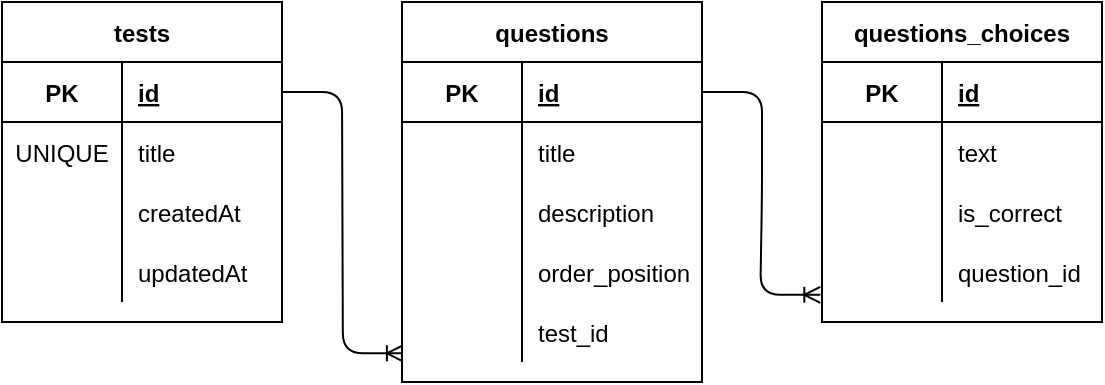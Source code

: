 <mxfile version="14.6.13" type="device"><diagram id="hoR3QEEpu66JI3-vRCbM" name="Page-1"><mxGraphModel dx="716" dy="400" grid="1" gridSize="10" guides="1" tooltips="1" connect="1" arrows="1" fold="1" page="1" pageScale="1" pageWidth="827" pageHeight="1169" math="0" shadow="0"><root><mxCell id="0"/><mxCell id="1" parent="0"/><mxCell id="QUWMrwZILmes9Uy89Rp7-1" value="tests" style="shape=table;startSize=30;container=1;collapsible=1;childLayout=tableLayout;fixedRows=1;rowLines=0;fontStyle=1;align=center;resizeLast=1;" vertex="1" parent="1"><mxGeometry x="40" y="40" width="140" height="160" as="geometry"/></mxCell><mxCell id="QUWMrwZILmes9Uy89Rp7-5" value="" style="shape=partialRectangle;collapsible=0;dropTarget=0;pointerEvents=0;fillColor=none;top=0;left=0;bottom=1;right=0;points=[[0,0.5],[1,0.5]];portConstraint=eastwest;" vertex="1" parent="QUWMrwZILmes9Uy89Rp7-1"><mxGeometry y="30" width="140" height="30" as="geometry"/></mxCell><mxCell id="QUWMrwZILmes9Uy89Rp7-6" value="PK" style="shape=partialRectangle;connectable=0;fillColor=none;top=0;left=0;bottom=0;right=0;fontStyle=1;overflow=hidden;" vertex="1" parent="QUWMrwZILmes9Uy89Rp7-5"><mxGeometry width="60" height="30" as="geometry"/></mxCell><mxCell id="QUWMrwZILmes9Uy89Rp7-7" value="id" style="shape=partialRectangle;connectable=0;fillColor=none;top=0;left=0;bottom=0;right=0;align=left;spacingLeft=6;fontStyle=5;overflow=hidden;" vertex="1" parent="QUWMrwZILmes9Uy89Rp7-5"><mxGeometry x="60" width="80" height="30" as="geometry"/></mxCell><mxCell id="QUWMrwZILmes9Uy89Rp7-8" value="" style="shape=partialRectangle;collapsible=0;dropTarget=0;pointerEvents=0;fillColor=none;top=0;left=0;bottom=0;right=0;points=[[0,0.5],[1,0.5]];portConstraint=eastwest;" vertex="1" parent="QUWMrwZILmes9Uy89Rp7-1"><mxGeometry y="60" width="140" height="30" as="geometry"/></mxCell><mxCell id="QUWMrwZILmes9Uy89Rp7-9" value="UNIQUE" style="shape=partialRectangle;connectable=0;fillColor=none;top=0;left=0;bottom=0;right=0;editable=1;overflow=hidden;" vertex="1" parent="QUWMrwZILmes9Uy89Rp7-8"><mxGeometry width="60" height="30" as="geometry"/></mxCell><mxCell id="QUWMrwZILmes9Uy89Rp7-10" value="title" style="shape=partialRectangle;connectable=0;fillColor=none;top=0;left=0;bottom=0;right=0;align=left;spacingLeft=6;overflow=hidden;" vertex="1" parent="QUWMrwZILmes9Uy89Rp7-8"><mxGeometry x="60" width="80" height="30" as="geometry"/></mxCell><mxCell id="QUWMrwZILmes9Uy89Rp7-31" value="" style="shape=partialRectangle;collapsible=0;dropTarget=0;pointerEvents=0;fillColor=none;top=0;left=0;bottom=0;right=0;points=[[0,0.5],[1,0.5]];portConstraint=eastwest;" vertex="1" parent="QUWMrwZILmes9Uy89Rp7-1"><mxGeometry y="90" width="140" height="30" as="geometry"/></mxCell><mxCell id="QUWMrwZILmes9Uy89Rp7-32" value="" style="shape=partialRectangle;connectable=0;fillColor=none;top=0;left=0;bottom=0;right=0;editable=1;overflow=hidden;" vertex="1" parent="QUWMrwZILmes9Uy89Rp7-31"><mxGeometry width="60" height="30" as="geometry"/></mxCell><mxCell id="QUWMrwZILmes9Uy89Rp7-33" value="createdAt" style="shape=partialRectangle;connectable=0;fillColor=none;top=0;left=0;bottom=0;right=0;align=left;spacingLeft=6;overflow=hidden;" vertex="1" parent="QUWMrwZILmes9Uy89Rp7-31"><mxGeometry x="60" width="80" height="30" as="geometry"/></mxCell><mxCell id="QUWMrwZILmes9Uy89Rp7-34" value="" style="shape=partialRectangle;collapsible=0;dropTarget=0;pointerEvents=0;fillColor=none;top=0;left=0;bottom=0;right=0;points=[[0,0.5],[1,0.5]];portConstraint=eastwest;" vertex="1" parent="QUWMrwZILmes9Uy89Rp7-1"><mxGeometry y="120" width="140" height="30" as="geometry"/></mxCell><mxCell id="QUWMrwZILmes9Uy89Rp7-35" value="" style="shape=partialRectangle;connectable=0;fillColor=none;top=0;left=0;bottom=0;right=0;editable=1;overflow=hidden;" vertex="1" parent="QUWMrwZILmes9Uy89Rp7-34"><mxGeometry width="60" height="30" as="geometry"/></mxCell><mxCell id="QUWMrwZILmes9Uy89Rp7-36" value="updatedAt" style="shape=partialRectangle;connectable=0;fillColor=none;top=0;left=0;bottom=0;right=0;align=left;spacingLeft=6;overflow=hidden;" vertex="1" parent="QUWMrwZILmes9Uy89Rp7-34"><mxGeometry x="60" width="80" height="30" as="geometry"/></mxCell><mxCell id="QUWMrwZILmes9Uy89Rp7-37" value="questions" style="shape=table;startSize=30;container=1;collapsible=1;childLayout=tableLayout;fixedRows=1;rowLines=0;fontStyle=1;align=center;resizeLast=1;" vertex="1" parent="1"><mxGeometry x="240" y="40" width="150" height="190" as="geometry"/></mxCell><mxCell id="QUWMrwZILmes9Uy89Rp7-38" value="" style="shape=partialRectangle;collapsible=0;dropTarget=0;pointerEvents=0;fillColor=none;top=0;left=0;bottom=1;right=0;points=[[0,0.5],[1,0.5]];portConstraint=eastwest;" vertex="1" parent="QUWMrwZILmes9Uy89Rp7-37"><mxGeometry y="30" width="150" height="30" as="geometry"/></mxCell><mxCell id="QUWMrwZILmes9Uy89Rp7-39" value="PK" style="shape=partialRectangle;connectable=0;fillColor=none;top=0;left=0;bottom=0;right=0;fontStyle=1;overflow=hidden;" vertex="1" parent="QUWMrwZILmes9Uy89Rp7-38"><mxGeometry width="60" height="30" as="geometry"/></mxCell><mxCell id="QUWMrwZILmes9Uy89Rp7-40" value="id" style="shape=partialRectangle;connectable=0;fillColor=none;top=0;left=0;bottom=0;right=0;align=left;spacingLeft=6;fontStyle=5;overflow=hidden;" vertex="1" parent="QUWMrwZILmes9Uy89Rp7-38"><mxGeometry x="60" width="90" height="30" as="geometry"/></mxCell><mxCell id="QUWMrwZILmes9Uy89Rp7-50" value="" style="shape=partialRectangle;collapsible=0;dropTarget=0;pointerEvents=0;fillColor=none;top=0;left=0;bottom=0;right=0;points=[[0,0.5],[1,0.5]];portConstraint=eastwest;" vertex="1" parent="QUWMrwZILmes9Uy89Rp7-37"><mxGeometry y="60" width="150" height="30" as="geometry"/></mxCell><mxCell id="QUWMrwZILmes9Uy89Rp7-51" value="" style="shape=partialRectangle;connectable=0;fillColor=none;top=0;left=0;bottom=0;right=0;editable=1;overflow=hidden;" vertex="1" parent="QUWMrwZILmes9Uy89Rp7-50"><mxGeometry width="60" height="30" as="geometry"/></mxCell><mxCell id="QUWMrwZILmes9Uy89Rp7-52" value="title" style="shape=partialRectangle;connectable=0;fillColor=none;top=0;left=0;bottom=0;right=0;align=left;spacingLeft=6;overflow=hidden;" vertex="1" parent="QUWMrwZILmes9Uy89Rp7-50"><mxGeometry x="60" width="90" height="30" as="geometry"/></mxCell><mxCell id="QUWMrwZILmes9Uy89Rp7-53" value="" style="shape=partialRectangle;collapsible=0;dropTarget=0;pointerEvents=0;fillColor=none;top=0;left=0;bottom=0;right=0;points=[[0,0.5],[1,0.5]];portConstraint=eastwest;" vertex="1" parent="QUWMrwZILmes9Uy89Rp7-37"><mxGeometry y="90" width="150" height="30" as="geometry"/></mxCell><mxCell id="QUWMrwZILmes9Uy89Rp7-54" value="" style="shape=partialRectangle;connectable=0;fillColor=none;top=0;left=0;bottom=0;right=0;editable=1;overflow=hidden;" vertex="1" parent="QUWMrwZILmes9Uy89Rp7-53"><mxGeometry width="60" height="30" as="geometry"/></mxCell><mxCell id="QUWMrwZILmes9Uy89Rp7-55" value="description" style="shape=partialRectangle;connectable=0;fillColor=none;top=0;left=0;bottom=0;right=0;align=left;spacingLeft=6;overflow=hidden;" vertex="1" parent="QUWMrwZILmes9Uy89Rp7-53"><mxGeometry x="60" width="90" height="30" as="geometry"/></mxCell><mxCell id="QUWMrwZILmes9Uy89Rp7-56" value="" style="shape=partialRectangle;collapsible=0;dropTarget=0;pointerEvents=0;fillColor=none;top=0;left=0;bottom=0;right=0;points=[[0,0.5],[1,0.5]];portConstraint=eastwest;" vertex="1" parent="QUWMrwZILmes9Uy89Rp7-37"><mxGeometry y="120" width="150" height="30" as="geometry"/></mxCell><mxCell id="QUWMrwZILmes9Uy89Rp7-57" value="" style="shape=partialRectangle;connectable=0;fillColor=none;top=0;left=0;bottom=0;right=0;editable=1;overflow=hidden;" vertex="1" parent="QUWMrwZILmes9Uy89Rp7-56"><mxGeometry width="60" height="30" as="geometry"/></mxCell><mxCell id="QUWMrwZILmes9Uy89Rp7-58" value="order_position" style="shape=partialRectangle;connectable=0;fillColor=none;top=0;left=0;bottom=0;right=0;align=left;spacingLeft=6;overflow=hidden;" vertex="1" parent="QUWMrwZILmes9Uy89Rp7-56"><mxGeometry x="60" width="90" height="30" as="geometry"/></mxCell><mxCell id="QUWMrwZILmes9Uy89Rp7-41" value="" style="shape=partialRectangle;collapsible=0;dropTarget=0;pointerEvents=0;fillColor=none;top=0;left=0;bottom=0;right=0;points=[[0,0.5],[1,0.5]];portConstraint=eastwest;" vertex="1" parent="QUWMrwZILmes9Uy89Rp7-37"><mxGeometry y="150" width="150" height="30" as="geometry"/></mxCell><mxCell id="QUWMrwZILmes9Uy89Rp7-42" value="" style="shape=partialRectangle;connectable=0;fillColor=none;top=0;left=0;bottom=0;right=0;editable=1;overflow=hidden;" vertex="1" parent="QUWMrwZILmes9Uy89Rp7-41"><mxGeometry width="60" height="30" as="geometry"/></mxCell><mxCell id="QUWMrwZILmes9Uy89Rp7-43" value="test_id" style="shape=partialRectangle;connectable=0;fillColor=none;top=0;left=0;bottom=0;right=0;align=left;spacingLeft=6;overflow=hidden;" vertex="1" parent="QUWMrwZILmes9Uy89Rp7-41"><mxGeometry x="60" width="90" height="30" as="geometry"/></mxCell><mxCell id="QUWMrwZILmes9Uy89Rp7-62" value="questions_choices" style="shape=table;startSize=30;container=1;collapsible=1;childLayout=tableLayout;fixedRows=1;rowLines=0;fontStyle=1;align=center;resizeLast=1;" vertex="1" parent="1"><mxGeometry x="450" y="40" width="140" height="160" as="geometry"/></mxCell><mxCell id="QUWMrwZILmes9Uy89Rp7-63" value="" style="shape=partialRectangle;collapsible=0;dropTarget=0;pointerEvents=0;fillColor=none;top=0;left=0;bottom=1;right=0;points=[[0,0.5],[1,0.5]];portConstraint=eastwest;" vertex="1" parent="QUWMrwZILmes9Uy89Rp7-62"><mxGeometry y="30" width="140" height="30" as="geometry"/></mxCell><mxCell id="QUWMrwZILmes9Uy89Rp7-64" value="PK" style="shape=partialRectangle;connectable=0;fillColor=none;top=0;left=0;bottom=0;right=0;fontStyle=1;overflow=hidden;" vertex="1" parent="QUWMrwZILmes9Uy89Rp7-63"><mxGeometry width="60" height="30" as="geometry"/></mxCell><mxCell id="QUWMrwZILmes9Uy89Rp7-65" value="id" style="shape=partialRectangle;connectable=0;fillColor=none;top=0;left=0;bottom=0;right=0;align=left;spacingLeft=6;fontStyle=5;overflow=hidden;" vertex="1" parent="QUWMrwZILmes9Uy89Rp7-63"><mxGeometry x="60" width="80" height="30" as="geometry"/></mxCell><mxCell id="QUWMrwZILmes9Uy89Rp7-66" value="" style="shape=partialRectangle;collapsible=0;dropTarget=0;pointerEvents=0;fillColor=none;top=0;left=0;bottom=0;right=0;points=[[0,0.5],[1,0.5]];portConstraint=eastwest;" vertex="1" parent="QUWMrwZILmes9Uy89Rp7-62"><mxGeometry y="60" width="140" height="30" as="geometry"/></mxCell><mxCell id="QUWMrwZILmes9Uy89Rp7-67" value="" style="shape=partialRectangle;connectable=0;fillColor=none;top=0;left=0;bottom=0;right=0;editable=1;overflow=hidden;" vertex="1" parent="QUWMrwZILmes9Uy89Rp7-66"><mxGeometry width="60" height="30" as="geometry"/></mxCell><mxCell id="QUWMrwZILmes9Uy89Rp7-68" value="text" style="shape=partialRectangle;connectable=0;fillColor=none;top=0;left=0;bottom=0;right=0;align=left;spacingLeft=6;overflow=hidden;" vertex="1" parent="QUWMrwZILmes9Uy89Rp7-66"><mxGeometry x="60" width="80" height="30" as="geometry"/></mxCell><mxCell id="QUWMrwZILmes9Uy89Rp7-81" value="" style="shape=partialRectangle;collapsible=0;dropTarget=0;pointerEvents=0;fillColor=none;top=0;left=0;bottom=0;right=0;points=[[0,0.5],[1,0.5]];portConstraint=eastwest;" vertex="1" parent="QUWMrwZILmes9Uy89Rp7-62"><mxGeometry y="90" width="140" height="30" as="geometry"/></mxCell><mxCell id="QUWMrwZILmes9Uy89Rp7-82" value="" style="shape=partialRectangle;connectable=0;fillColor=none;top=0;left=0;bottom=0;right=0;editable=1;overflow=hidden;" vertex="1" parent="QUWMrwZILmes9Uy89Rp7-81"><mxGeometry width="60" height="30" as="geometry"/></mxCell><mxCell id="QUWMrwZILmes9Uy89Rp7-83" value="is_correct" style="shape=partialRectangle;connectable=0;fillColor=none;top=0;left=0;bottom=0;right=0;align=left;spacingLeft=6;overflow=hidden;" vertex="1" parent="QUWMrwZILmes9Uy89Rp7-81"><mxGeometry x="60" width="80" height="30" as="geometry"/></mxCell><mxCell id="QUWMrwZILmes9Uy89Rp7-75" value="" style="shape=partialRectangle;collapsible=0;dropTarget=0;pointerEvents=0;fillColor=none;top=0;left=0;bottom=0;right=0;points=[[0,0.5],[1,0.5]];portConstraint=eastwest;" vertex="1" parent="QUWMrwZILmes9Uy89Rp7-62"><mxGeometry y="120" width="140" height="30" as="geometry"/></mxCell><mxCell id="QUWMrwZILmes9Uy89Rp7-76" value="" style="shape=partialRectangle;connectable=0;fillColor=none;top=0;left=0;bottom=0;right=0;editable=1;overflow=hidden;" vertex="1" parent="QUWMrwZILmes9Uy89Rp7-75"><mxGeometry width="60" height="30" as="geometry"/></mxCell><mxCell id="QUWMrwZILmes9Uy89Rp7-77" value="question_id" style="shape=partialRectangle;connectable=0;fillColor=none;top=0;left=0;bottom=0;right=0;align=left;spacingLeft=6;overflow=hidden;" vertex="1" parent="QUWMrwZILmes9Uy89Rp7-75"><mxGeometry x="60" width="80" height="30" as="geometry"/></mxCell><mxCell id="QUWMrwZILmes9Uy89Rp7-84" value="" style="edgeStyle=entityRelationEdgeStyle;fontSize=12;html=1;endArrow=ERoneToMany;entryX=0.003;entryY=0.855;entryDx=0;entryDy=0;entryPerimeter=0;" edge="1" parent="1" source="QUWMrwZILmes9Uy89Rp7-5" target="QUWMrwZILmes9Uy89Rp7-41"><mxGeometry width="100" height="100" relative="1" as="geometry"><mxPoint x="130" y="350" as="sourcePoint"/><mxPoint x="230" y="250" as="targetPoint"/></mxGeometry></mxCell><mxCell id="QUWMrwZILmes9Uy89Rp7-85" value="" style="edgeStyle=entityRelationEdgeStyle;fontSize=12;html=1;endArrow=ERoneToMany;entryX=-0.006;entryY=0.88;entryDx=0;entryDy=0;entryPerimeter=0;" edge="1" parent="1" source="QUWMrwZILmes9Uy89Rp7-38" target="QUWMrwZILmes9Uy89Rp7-75"><mxGeometry width="100" height="100" relative="1" as="geometry"><mxPoint x="430" y="180" as="sourcePoint"/><mxPoint x="530" y="80" as="targetPoint"/></mxGeometry></mxCell></root></mxGraphModel></diagram></mxfile>